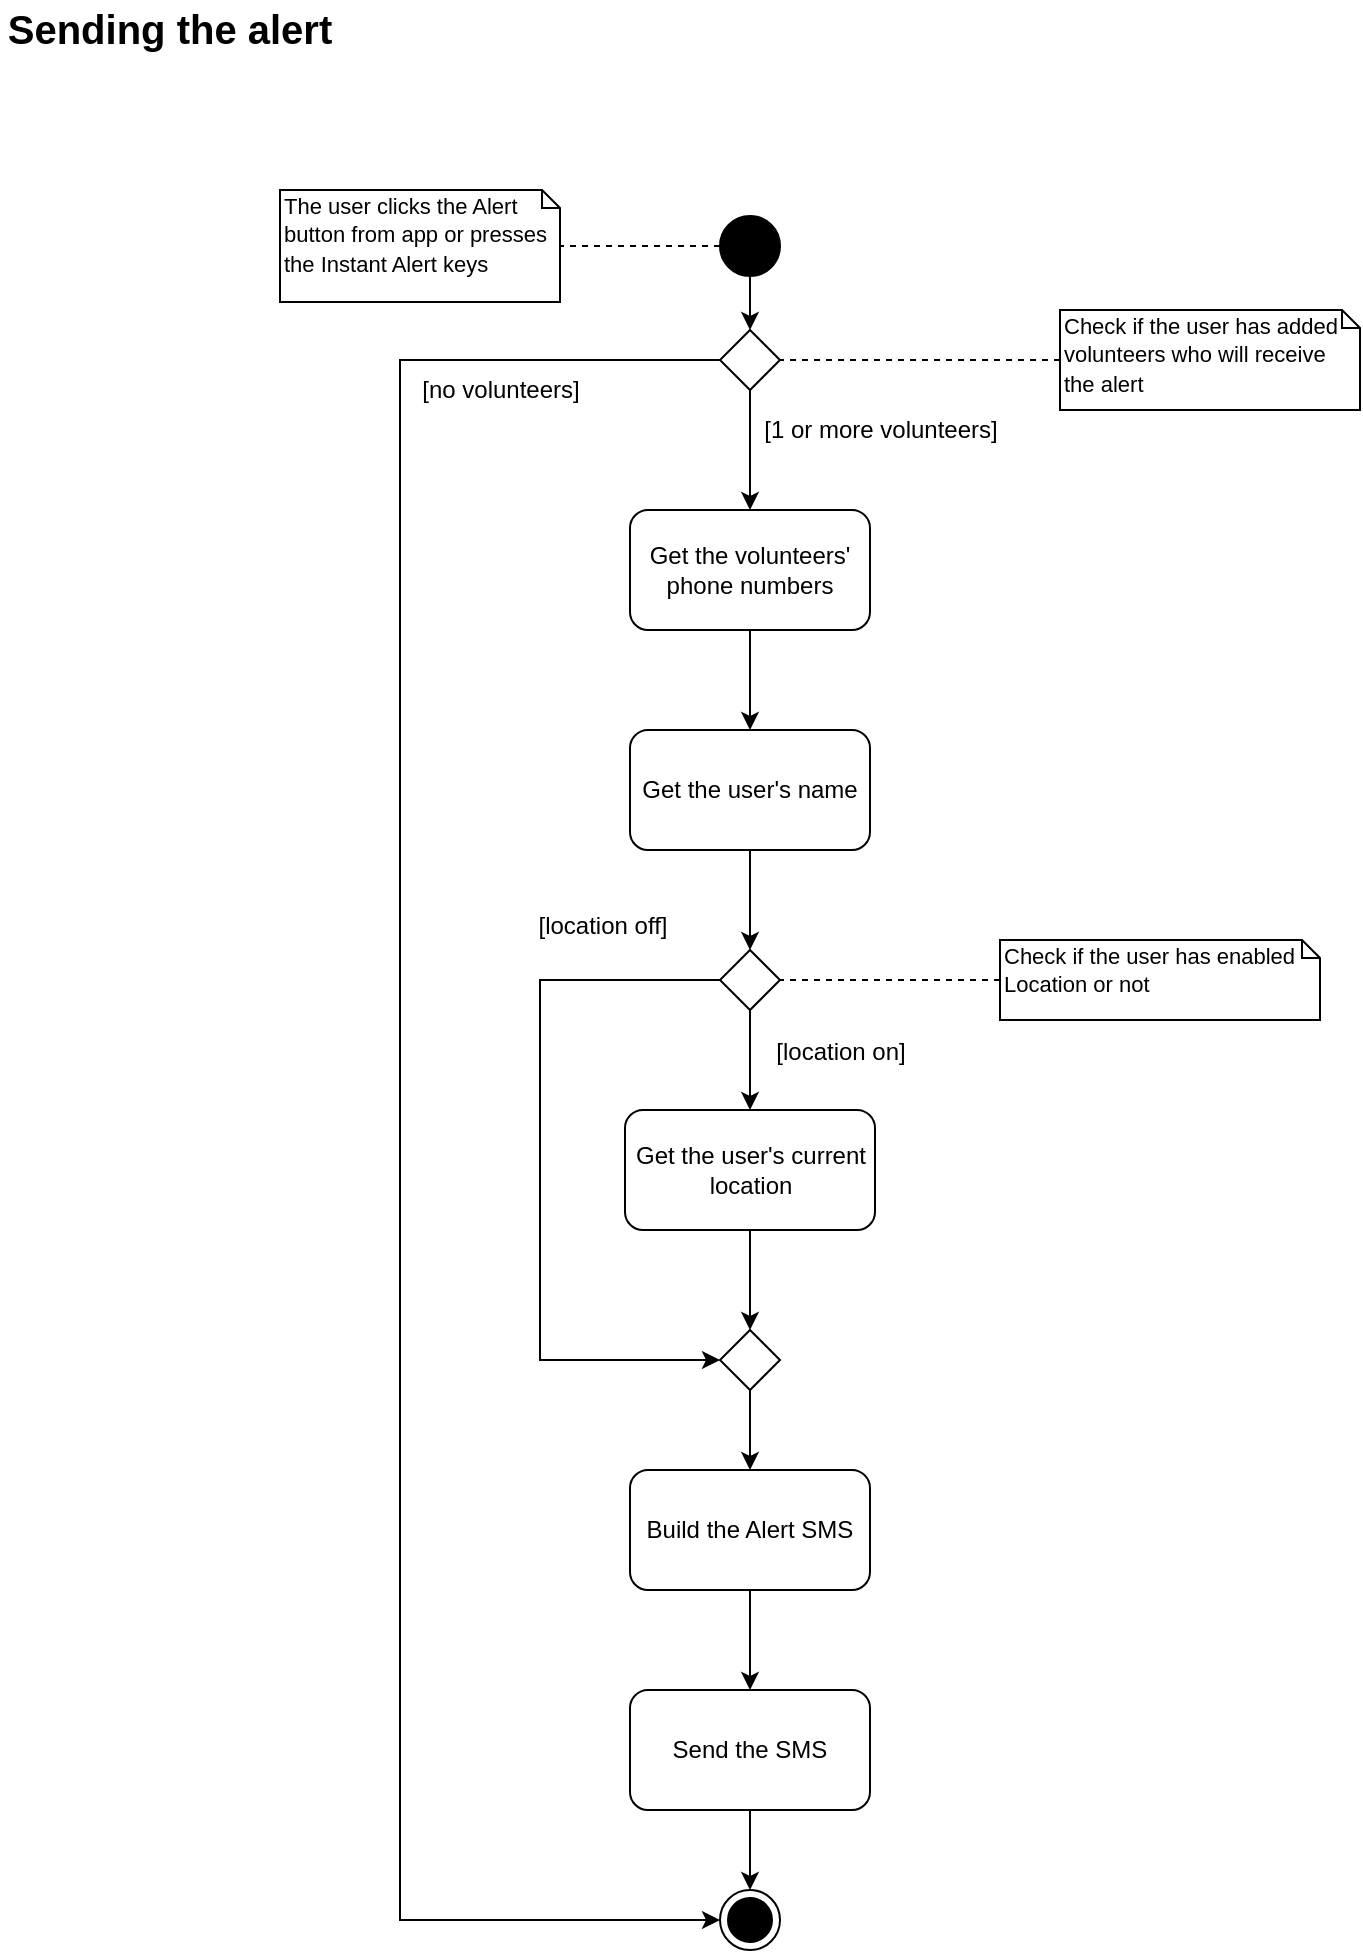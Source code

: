 <mxfile version="12.6.5" type="device" pages="2"><diagram id="ZAVKI9GU7dVycZdMuGrP" name="Sending the alert"><mxGraphModel dx="971" dy="557" grid="1" gridSize="10" guides="1" tooltips="1" connect="1" arrows="1" fold="1" page="1" pageScale="1" pageWidth="827" pageHeight="1169" math="0" shadow="0"><root><mxCell id="0"/><mxCell id="1" parent="0"/><mxCell id="_F_8uLTi42XMdbkGCutu-21" value="&lt;span style=&quot;font-size: 11px ; text-align: center&quot;&gt;The user clicks the Alert button from app or presses the Instant Alert keys&lt;/span&gt;" style="shape=note;whiteSpace=wrap;html=1;size=9;verticalAlign=top;align=left;spacingTop=-6;" parent="1" vertex="1"><mxGeometry x="180" y="135" width="140" height="56" as="geometry"/></mxCell><mxCell id="_F_8uLTi42XMdbkGCutu-60" style="edgeStyle=orthogonalEdgeStyle;rounded=0;orthogonalLoop=1;jettySize=auto;html=1;exitX=1;exitY=0.5;exitDx=0;exitDy=0;endFill=1;entryX=0;entryY=0.5;entryDx=0;entryDy=0;" parent="1" source="_F_8uLTi42XMdbkGCutu-38" target="_F_8uLTi42XMdbkGCutu-69" edge="1"><mxGeometry relative="1" as="geometry"><mxPoint x="530" y="575" as="targetPoint"/><Array as="points"><mxPoint x="310" y="530"/><mxPoint x="310" y="720"/></Array></mxGeometry></mxCell><mxCell id="_F_8uLTi42XMdbkGCutu-62" value="[location off]" style="text;html=1;resizable=0;points=[];align=center;verticalAlign=middle;labelBackgroundColor=#ffffff;" parent="_F_8uLTi42XMdbkGCutu-60" vertex="1" connectable="0"><mxGeometry x="-0.146" relative="1" as="geometry"><mxPoint x="30.5" y="-78" as="offset"/></mxGeometry></mxCell><mxCell id="_F_8uLTi42XMdbkGCutu-63" style="edgeStyle=orthogonalEdgeStyle;rounded=0;orthogonalLoop=1;jettySize=auto;html=1;endFill=1;entryX=0.5;entryY=0;entryDx=0;entryDy=0;" parent="1" source="_F_8uLTi42XMdbkGCutu-38" target="_F_8uLTi42XMdbkGCutu-66" edge="1"><mxGeometry relative="1" as="geometry"><mxPoint x="415" y="595" as="targetPoint"/></mxGeometry></mxCell><mxCell id="_F_8uLTi42XMdbkGCutu-64" value="[location on]" style="text;html=1;resizable=0;points=[];align=center;verticalAlign=middle;labelBackgroundColor=#ffffff;" parent="_F_8uLTi42XMdbkGCutu-63" vertex="1" connectable="0"><mxGeometry x="-0.15" relative="1" as="geometry"><mxPoint x="45" y="-1" as="offset"/></mxGeometry></mxCell><mxCell id="_F_8uLTi42XMdbkGCutu-38" value="" style="rhombus;whiteSpace=wrap;html=1;" parent="1" vertex="1"><mxGeometry x="400" y="515" width="30" height="30" as="geometry"/></mxCell><mxCell id="_F_8uLTi42XMdbkGCutu-40" value="&lt;span style=&quot;white-space: normal&quot;&gt;Get the volunteers' phone numbers&lt;/span&gt;" style="rounded=1;whiteSpace=wrap;html=1;" parent="1" vertex="1"><mxGeometry x="355" y="295" width="120" height="60" as="geometry"/></mxCell><mxCell id="_F_8uLTi42XMdbkGCutu-41" value="Get the user's name" style="rounded=1;whiteSpace=wrap;html=1;" parent="1" vertex="1"><mxGeometry x="355" y="405" width="120" height="60" as="geometry"/></mxCell><mxCell id="_F_8uLTi42XMdbkGCutu-51" style="edgeStyle=orthogonalEdgeStyle;rounded=0;orthogonalLoop=1;jettySize=auto;html=1;dashed=1;endArrow=none;endFill=0;" parent="1" source="_F_8uLTi42XMdbkGCutu-50" target="_F_8uLTi42XMdbkGCutu-21" edge="1"><mxGeometry relative="1" as="geometry"/></mxCell><mxCell id="_F_8uLTi42XMdbkGCutu-50" value="" style="ellipse;whiteSpace=wrap;html=1;aspect=fixed;strokeColor=#000000;fillColor=#000000;" parent="1" vertex="1"><mxGeometry x="400" y="148" width="30" height="30" as="geometry"/></mxCell><mxCell id="_F_8uLTi42XMdbkGCutu-57" value="" style="endArrow=classic;html=1;exitX=0.5;exitY=1;exitDx=0;exitDy=0;entryX=0.5;entryY=0;entryDx=0;entryDy=0;" parent="1" source="_F_8uLTi42XMdbkGCutu-50" target="_F_8uLTi42XMdbkGCutu-74" edge="1"><mxGeometry width="50" height="50" relative="1" as="geometry"><mxPoint x="230" y="325" as="sourcePoint"/><mxPoint x="280" y="275" as="targetPoint"/></mxGeometry></mxCell><mxCell id="_F_8uLTi42XMdbkGCutu-58" value="" style="endArrow=classic;html=1;exitX=0.5;exitY=1;exitDx=0;exitDy=0;entryX=0.5;entryY=0;entryDx=0;entryDy=0;" parent="1" source="_F_8uLTi42XMdbkGCutu-40" target="_F_8uLTi42XMdbkGCutu-41" edge="1"><mxGeometry width="50" height="50" relative="1" as="geometry"><mxPoint x="425" y="258" as="sourcePoint"/><mxPoint x="425" y="305" as="targetPoint"/></mxGeometry></mxCell><mxCell id="_F_8uLTi42XMdbkGCutu-59" value="" style="endArrow=classic;html=1;exitX=0.5;exitY=1;exitDx=0;exitDy=0;entryX=0.5;entryY=0;entryDx=0;entryDy=0;" parent="1" source="_F_8uLTi42XMdbkGCutu-41" target="_F_8uLTi42XMdbkGCutu-38" edge="1"><mxGeometry width="50" height="50" relative="1" as="geometry"><mxPoint x="425" y="365" as="sourcePoint"/><mxPoint x="425" y="415" as="targetPoint"/></mxGeometry></mxCell><mxCell id="_F_8uLTi42XMdbkGCutu-67" style="edgeStyle=orthogonalEdgeStyle;rounded=0;orthogonalLoop=1;jettySize=auto;html=1;endFill=1;entryX=0.5;entryY=0;entryDx=0;entryDy=0;" parent="1" source="_F_8uLTi42XMdbkGCutu-66" target="_F_8uLTi42XMdbkGCutu-69" edge="1"><mxGeometry relative="1" as="geometry"><mxPoint x="415" y="705" as="targetPoint"/></mxGeometry></mxCell><mxCell id="_F_8uLTi42XMdbkGCutu-66" value="Get the user's current location" style="rounded=1;whiteSpace=wrap;html=1;strokeColor=#000000;fillColor=#FFFFFF;" parent="1" vertex="1"><mxGeometry x="352.5" y="595" width="125" height="60" as="geometry"/></mxCell><mxCell id="_F_8uLTi42XMdbkGCutu-71" style="edgeStyle=orthogonalEdgeStyle;rounded=0;orthogonalLoop=1;jettySize=auto;html=1;entryX=0.5;entryY=0;entryDx=0;entryDy=0;endFill=1;" parent="1" source="_F_8uLTi42XMdbkGCutu-69" target="_F_8uLTi42XMdbkGCutu-70" edge="1"><mxGeometry relative="1" as="geometry"/></mxCell><mxCell id="_F_8uLTi42XMdbkGCutu-69" value="" style="rhombus;whiteSpace=wrap;html=1;strokeColor=#000000;fillColor=#FFFFFF;" parent="1" vertex="1"><mxGeometry x="400" y="705" width="30" height="30" as="geometry"/></mxCell><mxCell id="_F_8uLTi42XMdbkGCutu-73" style="edgeStyle=orthogonalEdgeStyle;rounded=0;orthogonalLoop=1;jettySize=auto;html=1;entryX=0.5;entryY=0;entryDx=0;entryDy=0;endFill=1;" parent="1" source="_F_8uLTi42XMdbkGCutu-70" target="_F_8uLTi42XMdbkGCutu-72" edge="1"><mxGeometry relative="1" as="geometry"/></mxCell><mxCell id="_F_8uLTi42XMdbkGCutu-70" value="Build the Alert SMS" style="rounded=1;whiteSpace=wrap;html=1;strokeColor=#000000;fillColor=#FFFFFF;" parent="1" vertex="1"><mxGeometry x="355" y="775" width="120" height="60" as="geometry"/></mxCell><mxCell id="_F_8uLTi42XMdbkGCutu-79" style="edgeStyle=orthogonalEdgeStyle;rounded=0;orthogonalLoop=1;jettySize=auto;html=1;endFill=1;entryX=0.5;entryY=0;entryDx=0;entryDy=0;" parent="1" source="_F_8uLTi42XMdbkGCutu-72" target="_F_8uLTi42XMdbkGCutu-80" edge="1"><mxGeometry relative="1" as="geometry"><mxPoint x="415" y="1015" as="targetPoint"/></mxGeometry></mxCell><mxCell id="_F_8uLTi42XMdbkGCutu-72" value="Send the SMS" style="rounded=1;whiteSpace=wrap;html=1;strokeColor=#000000;fillColor=#FFFFFF;" parent="1" vertex="1"><mxGeometry x="355" y="885" width="120" height="60" as="geometry"/></mxCell><mxCell id="_F_8uLTi42XMdbkGCutu-75" style="edgeStyle=orthogonalEdgeStyle;rounded=0;orthogonalLoop=1;jettySize=auto;html=1;endFill=1;" parent="1" source="_F_8uLTi42XMdbkGCutu-74" target="_F_8uLTi42XMdbkGCutu-40" edge="1"><mxGeometry relative="1" as="geometry"/></mxCell><mxCell id="_F_8uLTi42XMdbkGCutu-76" value="[1 or more volunteers]" style="text;html=1;resizable=0;points=[];align=center;verticalAlign=middle;labelBackgroundColor=#ffffff;" parent="_F_8uLTi42XMdbkGCutu-75" vertex="1" connectable="0"><mxGeometry y="-9" relative="1" as="geometry"><mxPoint x="74" y="-10.5" as="offset"/></mxGeometry></mxCell><mxCell id="_F_8uLTi42XMdbkGCutu-77" style="edgeStyle=orthogonalEdgeStyle;rounded=0;orthogonalLoop=1;jettySize=auto;html=1;endFill=1;entryX=0;entryY=0.5;entryDx=0;entryDy=0;" parent="1" source="_F_8uLTi42XMdbkGCutu-74" target="_F_8uLTi42XMdbkGCutu-80" edge="1"><mxGeometry relative="1" as="geometry"><mxPoint x="240" y="1035" as="targetPoint"/><Array as="points"><mxPoint x="240" y="220"/><mxPoint x="240" y="1000"/></Array></mxGeometry></mxCell><mxCell id="_F_8uLTi42XMdbkGCutu-78" value="[no volunteers]" style="text;html=1;resizable=0;points=[];align=center;verticalAlign=middle;labelBackgroundColor=#ffffff;" parent="_F_8uLTi42XMdbkGCutu-77" vertex="1" connectable="0"><mxGeometry x="-0.145" y="-36" relative="1" as="geometry"><mxPoint x="85.5" y="-295.5" as="offset"/></mxGeometry></mxCell><mxCell id="_F_8uLTi42XMdbkGCutu-74" value="" style="rhombus;whiteSpace=wrap;html=1;strokeColor=#000000;fillColor=#FFFFFF;" parent="1" vertex="1"><mxGeometry x="400" y="205" width="30" height="30" as="geometry"/></mxCell><mxCell id="_F_8uLTi42XMdbkGCutu-80" value="" style="ellipse;html=1;shape=endState;fillColor=#000000;strokeColor=#000000;" parent="1" vertex="1"><mxGeometry x="400" y="985" width="30" height="30" as="geometry"/></mxCell><mxCell id="_F_8uLTi42XMdbkGCutu-82" style="edgeStyle=orthogonalEdgeStyle;rounded=0;orthogonalLoop=1;jettySize=auto;html=1;entryX=1;entryY=0.5;entryDx=0;entryDy=0;endFill=0;endArrow=none;dashed=1;" parent="1" source="_F_8uLTi42XMdbkGCutu-81" target="_F_8uLTi42XMdbkGCutu-74" edge="1"><mxGeometry relative="1" as="geometry"/></mxCell><mxCell id="_F_8uLTi42XMdbkGCutu-81" value="&lt;span style=&quot;font-size: 11px ; text-align: center&quot;&gt;Check if the user has added volunteers who will receive the alert&lt;/span&gt;" style="shape=note;whiteSpace=wrap;html=1;size=9;verticalAlign=top;align=left;spacingTop=-6;" parent="1" vertex="1"><mxGeometry x="570" y="195" width="150" height="50" as="geometry"/></mxCell><mxCell id="_F_8uLTi42XMdbkGCutu-84" style="edgeStyle=orthogonalEdgeStyle;rounded=0;orthogonalLoop=1;jettySize=auto;html=1;entryX=1;entryY=0.5;entryDx=0;entryDy=0;dashed=1;endArrow=none;endFill=0;" parent="1" source="_F_8uLTi42XMdbkGCutu-83" target="_F_8uLTi42XMdbkGCutu-38" edge="1"><mxGeometry relative="1" as="geometry"/></mxCell><mxCell id="_F_8uLTi42XMdbkGCutu-83" value="&lt;span style=&quot;font-size: 11px ; text-align: center&quot;&gt;Check if the user has enabled Location or not&lt;/span&gt;" style="shape=note;whiteSpace=wrap;html=1;size=9;verticalAlign=top;align=left;spacingTop=-6;" parent="1" vertex="1"><mxGeometry x="540" y="510" width="160" height="40" as="geometry"/></mxCell><mxCell id="_F_8uLTi42XMdbkGCutu-86" value="Sending the alert" style="text;align=center;fontStyle=1;verticalAlign=middle;spacingLeft=3;spacingRight=3;strokeColor=none;rotatable=0;points=[[0,0.5],[1,0.5]];portConstraint=eastwest;fillColor=#FFFFFF;fontSize=20;" parent="1" vertex="1"><mxGeometry x="40" y="40" width="170" height="26" as="geometry"/></mxCell></root></mxGraphModel></diagram><diagram id="3deQWRDrIMmSM5U0-ciq" name="Alert the volunteer"><mxGraphModel dx="1173" dy="673" grid="1" gridSize="10" guides="1" tooltips="1" connect="1" arrows="1" fold="1" page="1" pageScale="1" pageWidth="827" pageHeight="1169" math="0" shadow="0"><root><mxCell id="AQaYzjwj3zoPEigTMT6L-0"/><mxCell id="AQaYzjwj3zoPEigTMT6L-1" parent="AQaYzjwj3zoPEigTMT6L-0"/><mxCell id="pVCxlfiV7gK2bb63-eJi-0" value="Sending the alert" style="text;align=center;fontStyle=1;verticalAlign=middle;spacingLeft=3;spacingRight=3;strokeColor=none;rotatable=0;points=[[0,0.5],[1,0.5]];portConstraint=eastwest;fillColor=#FFFFFF;fontSize=20;" vertex="1" parent="AQaYzjwj3zoPEigTMT6L-1"><mxGeometry x="40" y="40" width="170" height="26" as="geometry"/></mxCell><mxCell id="2BnLpXPnBUkTSADyJp4T-1" style="edgeStyle=orthogonalEdgeStyle;rounded=0;orthogonalLoop=1;jettySize=auto;html=1;entryX=0.5;entryY=0;entryDx=0;entryDy=0;endArrow=classic;endFill=1;" edge="1" parent="AQaYzjwj3zoPEigTMT6L-1" source="6xkAVdNnPS2cTpRaEZto-0" target="fxf-ECIyiz6dEBTAjaRD-0"><mxGeometry relative="1" as="geometry"/></mxCell><mxCell id="6xkAVdNnPS2cTpRaEZto-0" value="" style="ellipse;whiteSpace=wrap;html=1;aspect=fixed;strokeColor=#000000;fillColor=#000000;" vertex="1" parent="AQaYzjwj3zoPEigTMT6L-1"><mxGeometry x="398.43" y="148" width="30" height="30" as="geometry"/></mxCell><mxCell id="aFrBoIIz64ss1By0eFz2-1" style="edgeStyle=orthogonalEdgeStyle;rounded=0;orthogonalLoop=1;jettySize=auto;html=1;entryX=0;entryY=0.5;entryDx=0;entryDy=0;endArrow=none;endFill=0;dashed=1;" edge="1" parent="AQaYzjwj3zoPEigTMT6L-1" source="aFrBoIIz64ss1By0eFz2-0" target="6xkAVdNnPS2cTpRaEZto-0"><mxGeometry relative="1" as="geometry"/></mxCell><mxCell id="aFrBoIIz64ss1By0eFz2-0" value="The volunteer's phone received an SMS" style="shape=note;whiteSpace=wrap;html=1;size=14;verticalAlign=top;align=left;spacingTop=-6;" vertex="1" parent="AQaYzjwj3zoPEigTMT6L-1"><mxGeometry x="130" y="138" width="120" height="50" as="geometry"/></mxCell><mxCell id="bszxWRGVn0jdfSAkqoLr-0" style="edgeStyle=orthogonalEdgeStyle;rounded=0;orthogonalLoop=1;jettySize=auto;html=1;entryX=0.5;entryY=0;entryDx=0;entryDy=0;endArrow=classic;endFill=1;" edge="1" parent="AQaYzjwj3zoPEigTMT6L-1" source="fxf-ECIyiz6dEBTAjaRD-0" target="3hgKzapMF08xCjqh-nfK-1"><mxGeometry relative="1" as="geometry"/></mxCell><mxCell id="bszxWRGVn0jdfSAkqoLr-2" value="[correct format]" style="text;html=1;align=center;verticalAlign=middle;resizable=0;points=[];labelBackgroundColor=#ffffff;" vertex="1" connectable="0" parent="bszxWRGVn0jdfSAkqoLr-0"><mxGeometry x="-0.2" y="1" relative="1" as="geometry"><mxPoint x="45.57" as="offset"/></mxGeometry></mxCell><mxCell id="vctPHq3qGooUr5oCq4qh-2" style="edgeStyle=orthogonalEdgeStyle;rounded=0;orthogonalLoop=1;jettySize=auto;html=1;entryX=0;entryY=0.5;entryDx=0;entryDy=0;endArrow=classic;endFill=1;" edge="1" parent="AQaYzjwj3zoPEigTMT6L-1" source="fxf-ECIyiz6dEBTAjaRD-0" target="vctPHq3qGooUr5oCq4qh-0"><mxGeometry relative="1" as="geometry"><Array as="points"><mxPoint x="190" y="255"/><mxPoint x="190" y="605"/></Array></mxGeometry></mxCell><mxCell id="vctPHq3qGooUr5oCq4qh-3" value="[incorrect format]" style="text;html=1;align=center;verticalAlign=middle;resizable=0;points=[];labelBackgroundColor=#ffffff;" vertex="1" connectable="0" parent="vctPHq3qGooUr5oCq4qh-2"><mxGeometry x="-0.735" y="3" relative="1" as="geometry"><mxPoint x="-14.26" y="12" as="offset"/></mxGeometry></mxCell><mxCell id="fxf-ECIyiz6dEBTAjaRD-0" value="" style="rhombus;whiteSpace=wrap;html=1;" vertex="1" parent="AQaYzjwj3zoPEigTMT6L-1"><mxGeometry x="398.43" y="240" width="30" height="30" as="geometry"/></mxCell><mxCell id="3hgKzapMF08xCjqh-nfK-0" style="edgeStyle=orthogonalEdgeStyle;rounded=0;orthogonalLoop=1;jettySize=auto;html=1;entryX=1;entryY=0.5;entryDx=0;entryDy=0;endArrow=none;endFill=0;dashed=1;" edge="1" parent="AQaYzjwj3zoPEigTMT6L-1" source="2BnLpXPnBUkTSADyJp4T-2" target="fxf-ECIyiz6dEBTAjaRD-0"><mxGeometry relative="1" as="geometry"/></mxCell><mxCell id="2BnLpXPnBUkTSADyJp4T-2" value="Check if the received SMS is of correct format" style="shape=note;whiteSpace=wrap;html=1;size=14;verticalAlign=top;align=left;spacingTop=-6;" vertex="1" parent="AQaYzjwj3zoPEigTMT6L-1"><mxGeometry x="540" y="230" width="140" height="50" as="geometry"/></mxCell><mxCell id="bszxWRGVn0jdfSAkqoLr-5" style="edgeStyle=orthogonalEdgeStyle;rounded=0;orthogonalLoop=1;jettySize=auto;html=1;entryX=0.5;entryY=0;entryDx=0;entryDy=0;endArrow=classic;endFill=1;" edge="1" parent="AQaYzjwj3zoPEigTMT6L-1" source="3hgKzapMF08xCjqh-nfK-1" target="bszxWRGVn0jdfSAkqoLr-4"><mxGeometry relative="1" as="geometry"/></mxCell><mxCell id="3hgKzapMF08xCjqh-nfK-1" value="Parse the SMS" style="rounded=1;whiteSpace=wrap;html=1;" vertex="1" parent="AQaYzjwj3zoPEigTMT6L-1"><mxGeometry x="353.43" y="350" width="120" height="60" as="geometry"/></mxCell><mxCell id="vctPHq3qGooUr5oCq4qh-1" style="edgeStyle=orthogonalEdgeStyle;rounded=0;orthogonalLoop=1;jettySize=auto;html=1;entryX=0.5;entryY=0;entryDx=0;entryDy=0;endArrow=classic;endFill=1;" edge="1" parent="AQaYzjwj3zoPEigTMT6L-1" source="bszxWRGVn0jdfSAkqoLr-4" target="vctPHq3qGooUr5oCq4qh-0"><mxGeometry relative="1" as="geometry"/></mxCell><mxCell id="bszxWRGVn0jdfSAkqoLr-4" value="Alert the volunteer" style="rounded=1;whiteSpace=wrap;html=1;" vertex="1" parent="AQaYzjwj3zoPEigTMT6L-1"><mxGeometry x="353.43" y="470" width="120" height="60" as="geometry"/></mxCell><mxCell id="vctPHq3qGooUr5oCq4qh-0" value="" style="ellipse;html=1;shape=endState;fillColor=#000000;strokeColor=#000000;" vertex="1" parent="AQaYzjwj3zoPEigTMT6L-1"><mxGeometry x="397.83" y="590" width="30" height="30" as="geometry"/></mxCell></root></mxGraphModel></diagram></mxfile>